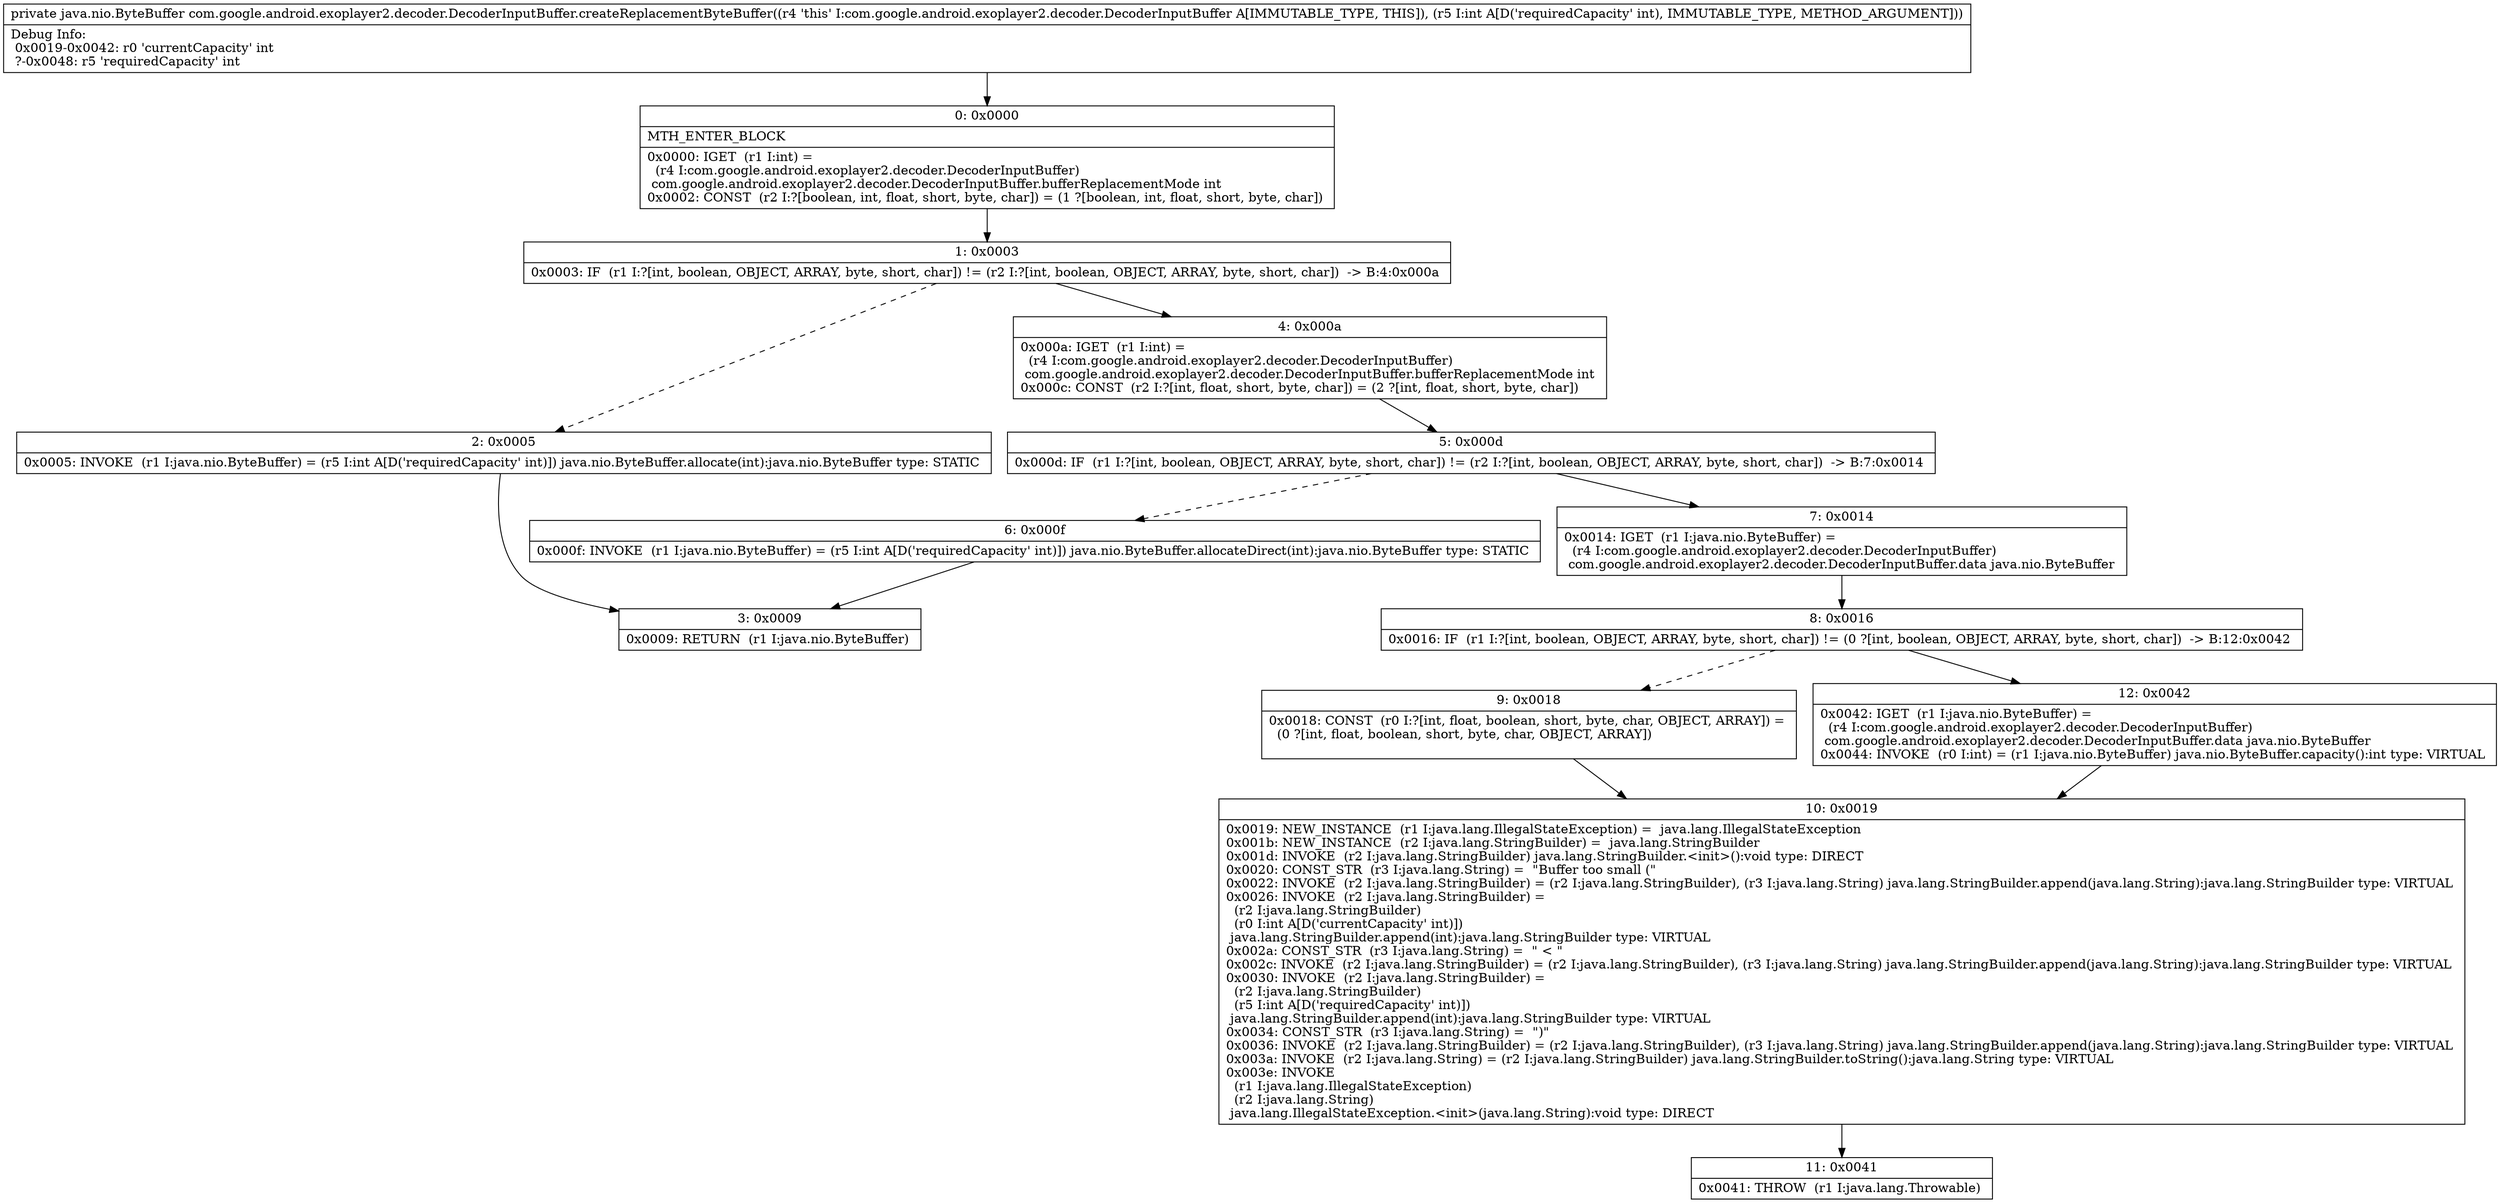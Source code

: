 digraph "CFG forcom.google.android.exoplayer2.decoder.DecoderInputBuffer.createReplacementByteBuffer(I)Ljava\/nio\/ByteBuffer;" {
Node_0 [shape=record,label="{0\:\ 0x0000|MTH_ENTER_BLOCK\l|0x0000: IGET  (r1 I:int) = \l  (r4 I:com.google.android.exoplayer2.decoder.DecoderInputBuffer)\l com.google.android.exoplayer2.decoder.DecoderInputBuffer.bufferReplacementMode int \l0x0002: CONST  (r2 I:?[boolean, int, float, short, byte, char]) = (1 ?[boolean, int, float, short, byte, char]) \l}"];
Node_1 [shape=record,label="{1\:\ 0x0003|0x0003: IF  (r1 I:?[int, boolean, OBJECT, ARRAY, byte, short, char]) != (r2 I:?[int, boolean, OBJECT, ARRAY, byte, short, char])  \-\> B:4:0x000a \l}"];
Node_2 [shape=record,label="{2\:\ 0x0005|0x0005: INVOKE  (r1 I:java.nio.ByteBuffer) = (r5 I:int A[D('requiredCapacity' int)]) java.nio.ByteBuffer.allocate(int):java.nio.ByteBuffer type: STATIC \l}"];
Node_3 [shape=record,label="{3\:\ 0x0009|0x0009: RETURN  (r1 I:java.nio.ByteBuffer) \l}"];
Node_4 [shape=record,label="{4\:\ 0x000a|0x000a: IGET  (r1 I:int) = \l  (r4 I:com.google.android.exoplayer2.decoder.DecoderInputBuffer)\l com.google.android.exoplayer2.decoder.DecoderInputBuffer.bufferReplacementMode int \l0x000c: CONST  (r2 I:?[int, float, short, byte, char]) = (2 ?[int, float, short, byte, char]) \l}"];
Node_5 [shape=record,label="{5\:\ 0x000d|0x000d: IF  (r1 I:?[int, boolean, OBJECT, ARRAY, byte, short, char]) != (r2 I:?[int, boolean, OBJECT, ARRAY, byte, short, char])  \-\> B:7:0x0014 \l}"];
Node_6 [shape=record,label="{6\:\ 0x000f|0x000f: INVOKE  (r1 I:java.nio.ByteBuffer) = (r5 I:int A[D('requiredCapacity' int)]) java.nio.ByteBuffer.allocateDirect(int):java.nio.ByteBuffer type: STATIC \l}"];
Node_7 [shape=record,label="{7\:\ 0x0014|0x0014: IGET  (r1 I:java.nio.ByteBuffer) = \l  (r4 I:com.google.android.exoplayer2.decoder.DecoderInputBuffer)\l com.google.android.exoplayer2.decoder.DecoderInputBuffer.data java.nio.ByteBuffer \l}"];
Node_8 [shape=record,label="{8\:\ 0x0016|0x0016: IF  (r1 I:?[int, boolean, OBJECT, ARRAY, byte, short, char]) != (0 ?[int, boolean, OBJECT, ARRAY, byte, short, char])  \-\> B:12:0x0042 \l}"];
Node_9 [shape=record,label="{9\:\ 0x0018|0x0018: CONST  (r0 I:?[int, float, boolean, short, byte, char, OBJECT, ARRAY]) = \l  (0 ?[int, float, boolean, short, byte, char, OBJECT, ARRAY])\l \l}"];
Node_10 [shape=record,label="{10\:\ 0x0019|0x0019: NEW_INSTANCE  (r1 I:java.lang.IllegalStateException) =  java.lang.IllegalStateException \l0x001b: NEW_INSTANCE  (r2 I:java.lang.StringBuilder) =  java.lang.StringBuilder \l0x001d: INVOKE  (r2 I:java.lang.StringBuilder) java.lang.StringBuilder.\<init\>():void type: DIRECT \l0x0020: CONST_STR  (r3 I:java.lang.String) =  \"Buffer too small (\" \l0x0022: INVOKE  (r2 I:java.lang.StringBuilder) = (r2 I:java.lang.StringBuilder), (r3 I:java.lang.String) java.lang.StringBuilder.append(java.lang.String):java.lang.StringBuilder type: VIRTUAL \l0x0026: INVOKE  (r2 I:java.lang.StringBuilder) = \l  (r2 I:java.lang.StringBuilder)\l  (r0 I:int A[D('currentCapacity' int)])\l java.lang.StringBuilder.append(int):java.lang.StringBuilder type: VIRTUAL \l0x002a: CONST_STR  (r3 I:java.lang.String) =  \" \< \" \l0x002c: INVOKE  (r2 I:java.lang.StringBuilder) = (r2 I:java.lang.StringBuilder), (r3 I:java.lang.String) java.lang.StringBuilder.append(java.lang.String):java.lang.StringBuilder type: VIRTUAL \l0x0030: INVOKE  (r2 I:java.lang.StringBuilder) = \l  (r2 I:java.lang.StringBuilder)\l  (r5 I:int A[D('requiredCapacity' int)])\l java.lang.StringBuilder.append(int):java.lang.StringBuilder type: VIRTUAL \l0x0034: CONST_STR  (r3 I:java.lang.String) =  \")\" \l0x0036: INVOKE  (r2 I:java.lang.StringBuilder) = (r2 I:java.lang.StringBuilder), (r3 I:java.lang.String) java.lang.StringBuilder.append(java.lang.String):java.lang.StringBuilder type: VIRTUAL \l0x003a: INVOKE  (r2 I:java.lang.String) = (r2 I:java.lang.StringBuilder) java.lang.StringBuilder.toString():java.lang.String type: VIRTUAL \l0x003e: INVOKE  \l  (r1 I:java.lang.IllegalStateException)\l  (r2 I:java.lang.String)\l java.lang.IllegalStateException.\<init\>(java.lang.String):void type: DIRECT \l}"];
Node_11 [shape=record,label="{11\:\ 0x0041|0x0041: THROW  (r1 I:java.lang.Throwable) \l}"];
Node_12 [shape=record,label="{12\:\ 0x0042|0x0042: IGET  (r1 I:java.nio.ByteBuffer) = \l  (r4 I:com.google.android.exoplayer2.decoder.DecoderInputBuffer)\l com.google.android.exoplayer2.decoder.DecoderInputBuffer.data java.nio.ByteBuffer \l0x0044: INVOKE  (r0 I:int) = (r1 I:java.nio.ByteBuffer) java.nio.ByteBuffer.capacity():int type: VIRTUAL \l}"];
MethodNode[shape=record,label="{private java.nio.ByteBuffer com.google.android.exoplayer2.decoder.DecoderInputBuffer.createReplacementByteBuffer((r4 'this' I:com.google.android.exoplayer2.decoder.DecoderInputBuffer A[IMMUTABLE_TYPE, THIS]), (r5 I:int A[D('requiredCapacity' int), IMMUTABLE_TYPE, METHOD_ARGUMENT]))  | Debug Info:\l  0x0019\-0x0042: r0 'currentCapacity' int\l  ?\-0x0048: r5 'requiredCapacity' int\l}"];
MethodNode -> Node_0;
Node_0 -> Node_1;
Node_1 -> Node_2[style=dashed];
Node_1 -> Node_4;
Node_2 -> Node_3;
Node_4 -> Node_5;
Node_5 -> Node_6[style=dashed];
Node_5 -> Node_7;
Node_6 -> Node_3;
Node_7 -> Node_8;
Node_8 -> Node_9[style=dashed];
Node_8 -> Node_12;
Node_9 -> Node_10;
Node_10 -> Node_11;
Node_12 -> Node_10;
}

